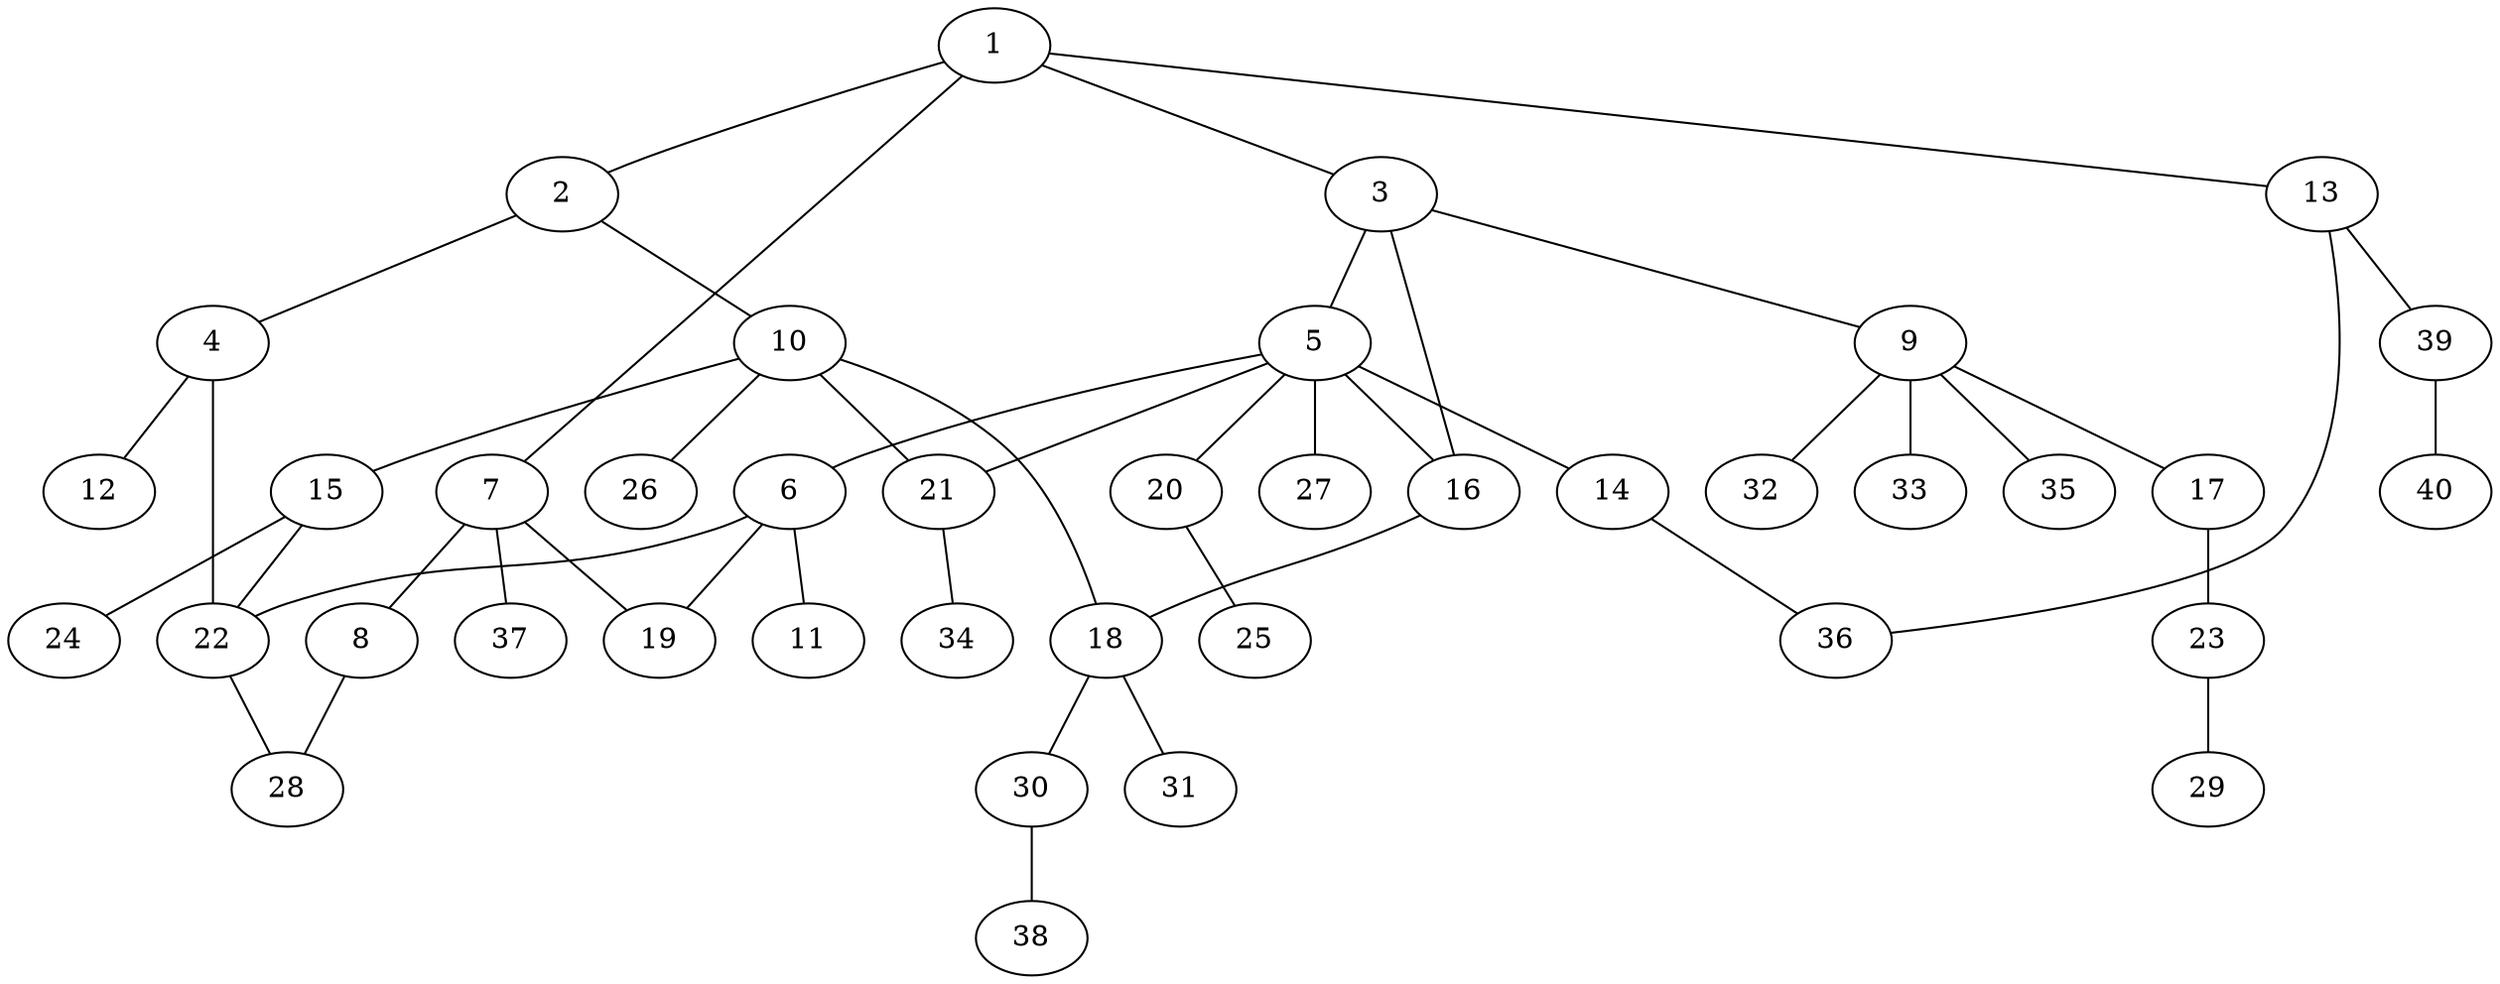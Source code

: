 graph graphname {1--2
1--3
1--7
1--13
2--4
2--10
3--5
3--9
3--16
4--12
4--22
5--6
5--14
5--16
5--20
5--21
5--27
6--11
6--19
6--22
7--8
7--19
7--37
8--28
9--17
9--32
9--33
9--35
10--15
10--18
10--21
10--26
13--36
13--39
14--36
15--22
15--24
16--18
17--23
18--30
18--31
20--25
21--34
22--28
23--29
30--38
39--40
}